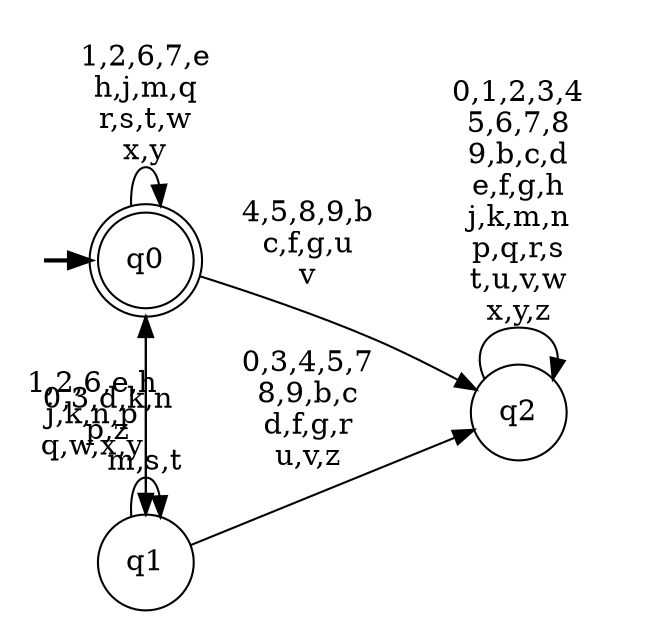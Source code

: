 digraph BlueStar {
__start0 [style = invis, shape = none, label = "", width = 0, height = 0];

rankdir=LR;
size="8,5";

s0 [style="rounded,filled", color="black", fillcolor="white" shape="doublecircle", label="q0"];
s1 [style="filled", color="black", fillcolor="white" shape="circle", label="q1"];
s2 [style="filled", color="black", fillcolor="white" shape="circle", label="q2"];
subgraph cluster_main { 
	graph [pad=".75", ranksep="0.15", nodesep="0.15"];
	 style=invis; 
	__start0 -> s0 [penwidth=2];
}
s0 -> s0 [label="1,2,6,7,e\nh,j,m,q\nr,s,t,w\nx,y"];
s0 -> s1 [label="0,3,d,k,n\np,z"];
s0 -> s2 [label="4,5,8,9,b\nc,f,g,u\nv"];
s1 -> s0 [label="1,2,6,e,h\nj,k,n,p\nq,w,x,y"];
s1 -> s1 [label="m,s,t"];
s1 -> s2 [label="0,3,4,5,7\n8,9,b,c\nd,f,g,r\nu,v,z"];
s2 -> s2 [label="0,1,2,3,4\n5,6,7,8\n9,b,c,d\ne,f,g,h\nj,k,m,n\np,q,r,s\nt,u,v,w\nx,y,z"];

}
